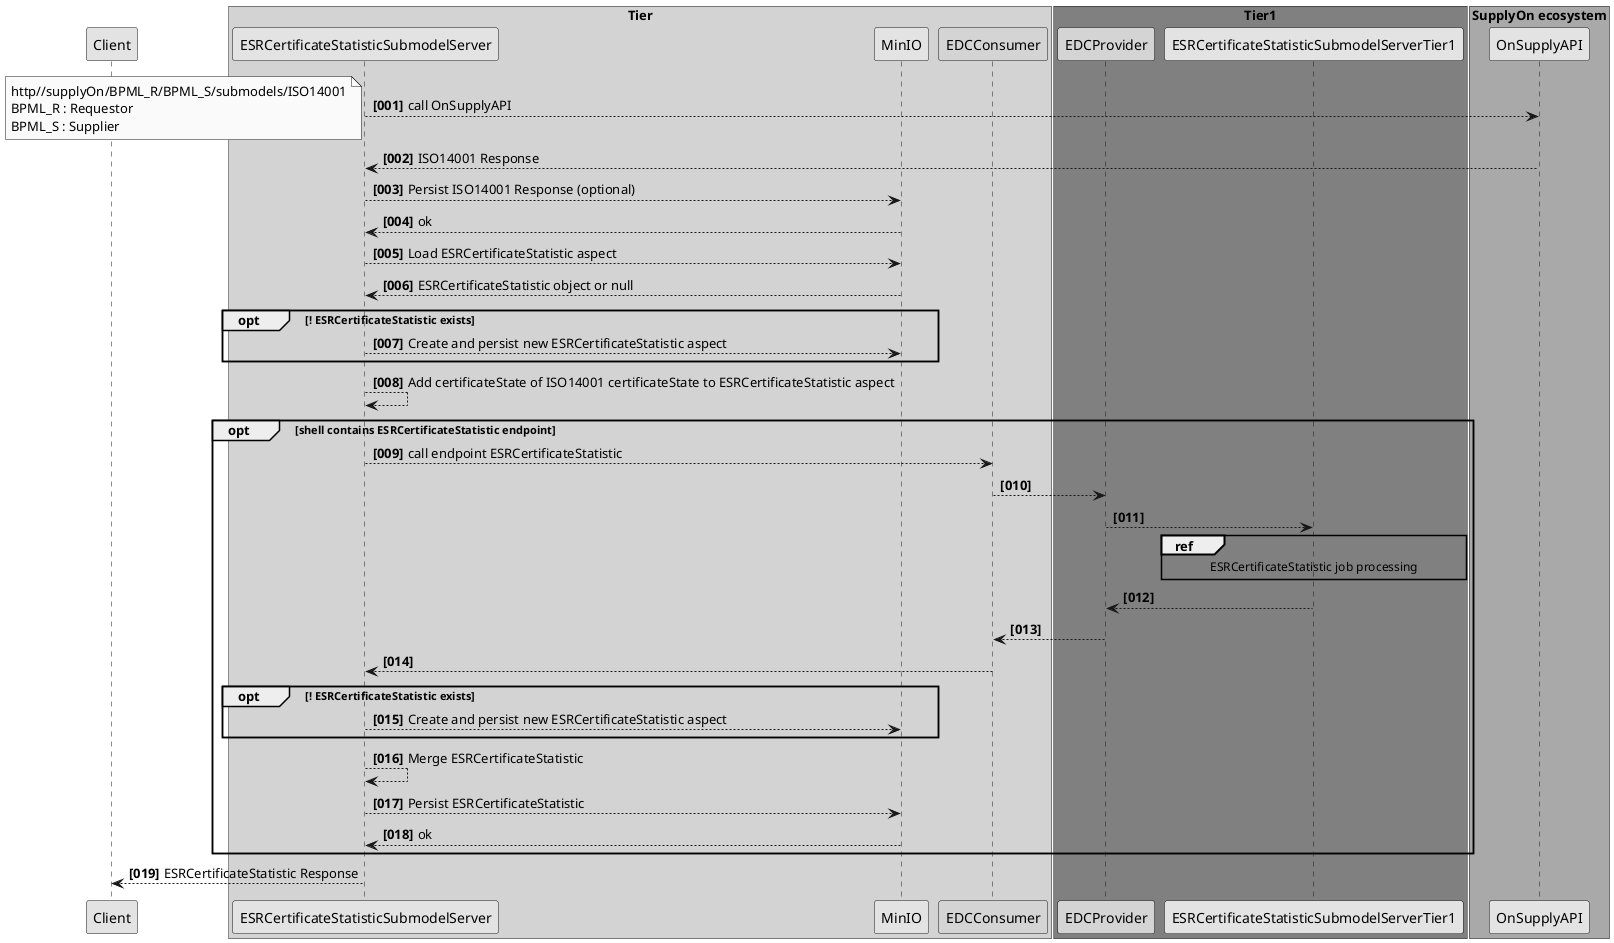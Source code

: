 @startuml
skinparam monochrome true
skinparam shadowing false

autonumber "<b>[000]"


participant Client as Client
box "Tier" #LightGrey
participant ESRCertificateStatisticSubmodelServer as ESRSubServer

participant MinIO as MinIO
participant "EDCConsumer" as EDCConsumer #99FF99
end box

box "Tier1" #Grey
participant "EDCProvider" as EDCProvider #99FF99
participant ESRCertificateStatisticSubmodelServerTier1 as ESRSubServerTier1
end box


ESRSubServer -->  OnSupplyAPI : call OnSupplyAPI 
note left
    http//supplyOn/BPML_R/BPML_S/submodels/ISO14001
    BPML_R : Requestor
    BPML_S : Supplier
end note
ESRSubServer <--  OnSupplyAPI : ISO14001 Response
ESRSubServer --> MinIO : Persist ISO14001 Response (optional)
ESRSubServer <-- MinIO : ok
ESRSubServer --> MinIO : Load ESRCertificateStatistic aspect
    ESRSubServer <-- MinIO : ESRCertificateStatistic object or null
opt ! ESRCertificateStatistic exists
    ESRSubServer --> MinIO : Create and persist new ESRCertificateStatistic aspect
end opt
ESRSubServer --> ESRSubServer : Add certificateState of ISO14001 certificateState to ESRCertificateStatistic aspect

opt shell contains ESRCertificateStatistic endpoint
    ESRSubServer --> EDCConsumer :  call endpoint ESRCertificateStatistic
    EDCConsumer --> EDCProvider
    EDCProvider --> ESRSubServerTier1
    ref over ESRSubServerTier1
        ESRCertificateStatistic job processing
    end ref
    EDCProvider <-- ESRSubServerTier1
    EDCConsumer <-- EDCProvider
    ESRSubServer <-- EDCConsumer
        opt ! ESRCertificateStatistic exists
            ESRSubServer --> MinIO : Create and persist new ESRCertificateStatistic aspect
        end opt
    ESRSubServer --> ESRSubServer : Merge ESRCertificateStatistic
    ESRSubServer --> MinIO : Persist ESRCertificateStatistic
    ESRSubServer <-- MinIO : ok
end opt

box "SupplyOn ecosystem" #DarkGrey
participant OnSupplyAPI
end box


Client <-- ESRSubServer: ESRCertificateStatistic Response

@enduml
